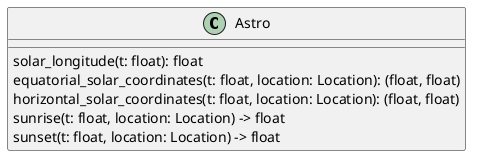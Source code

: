 @startuml
skinparam DefaultFontName Consolas
Class "Astro"
{
    solar_longitude(t: float): float
    equatorial_solar_coordinates(t: float, location: Location): (float, float)
    horizontal_solar_coordinates(t: float, location: Location): (float, float)
    sunrise(t: float, location: Location) -> float
    sunset(t: float, location: Location) -> float
}
@enduml
